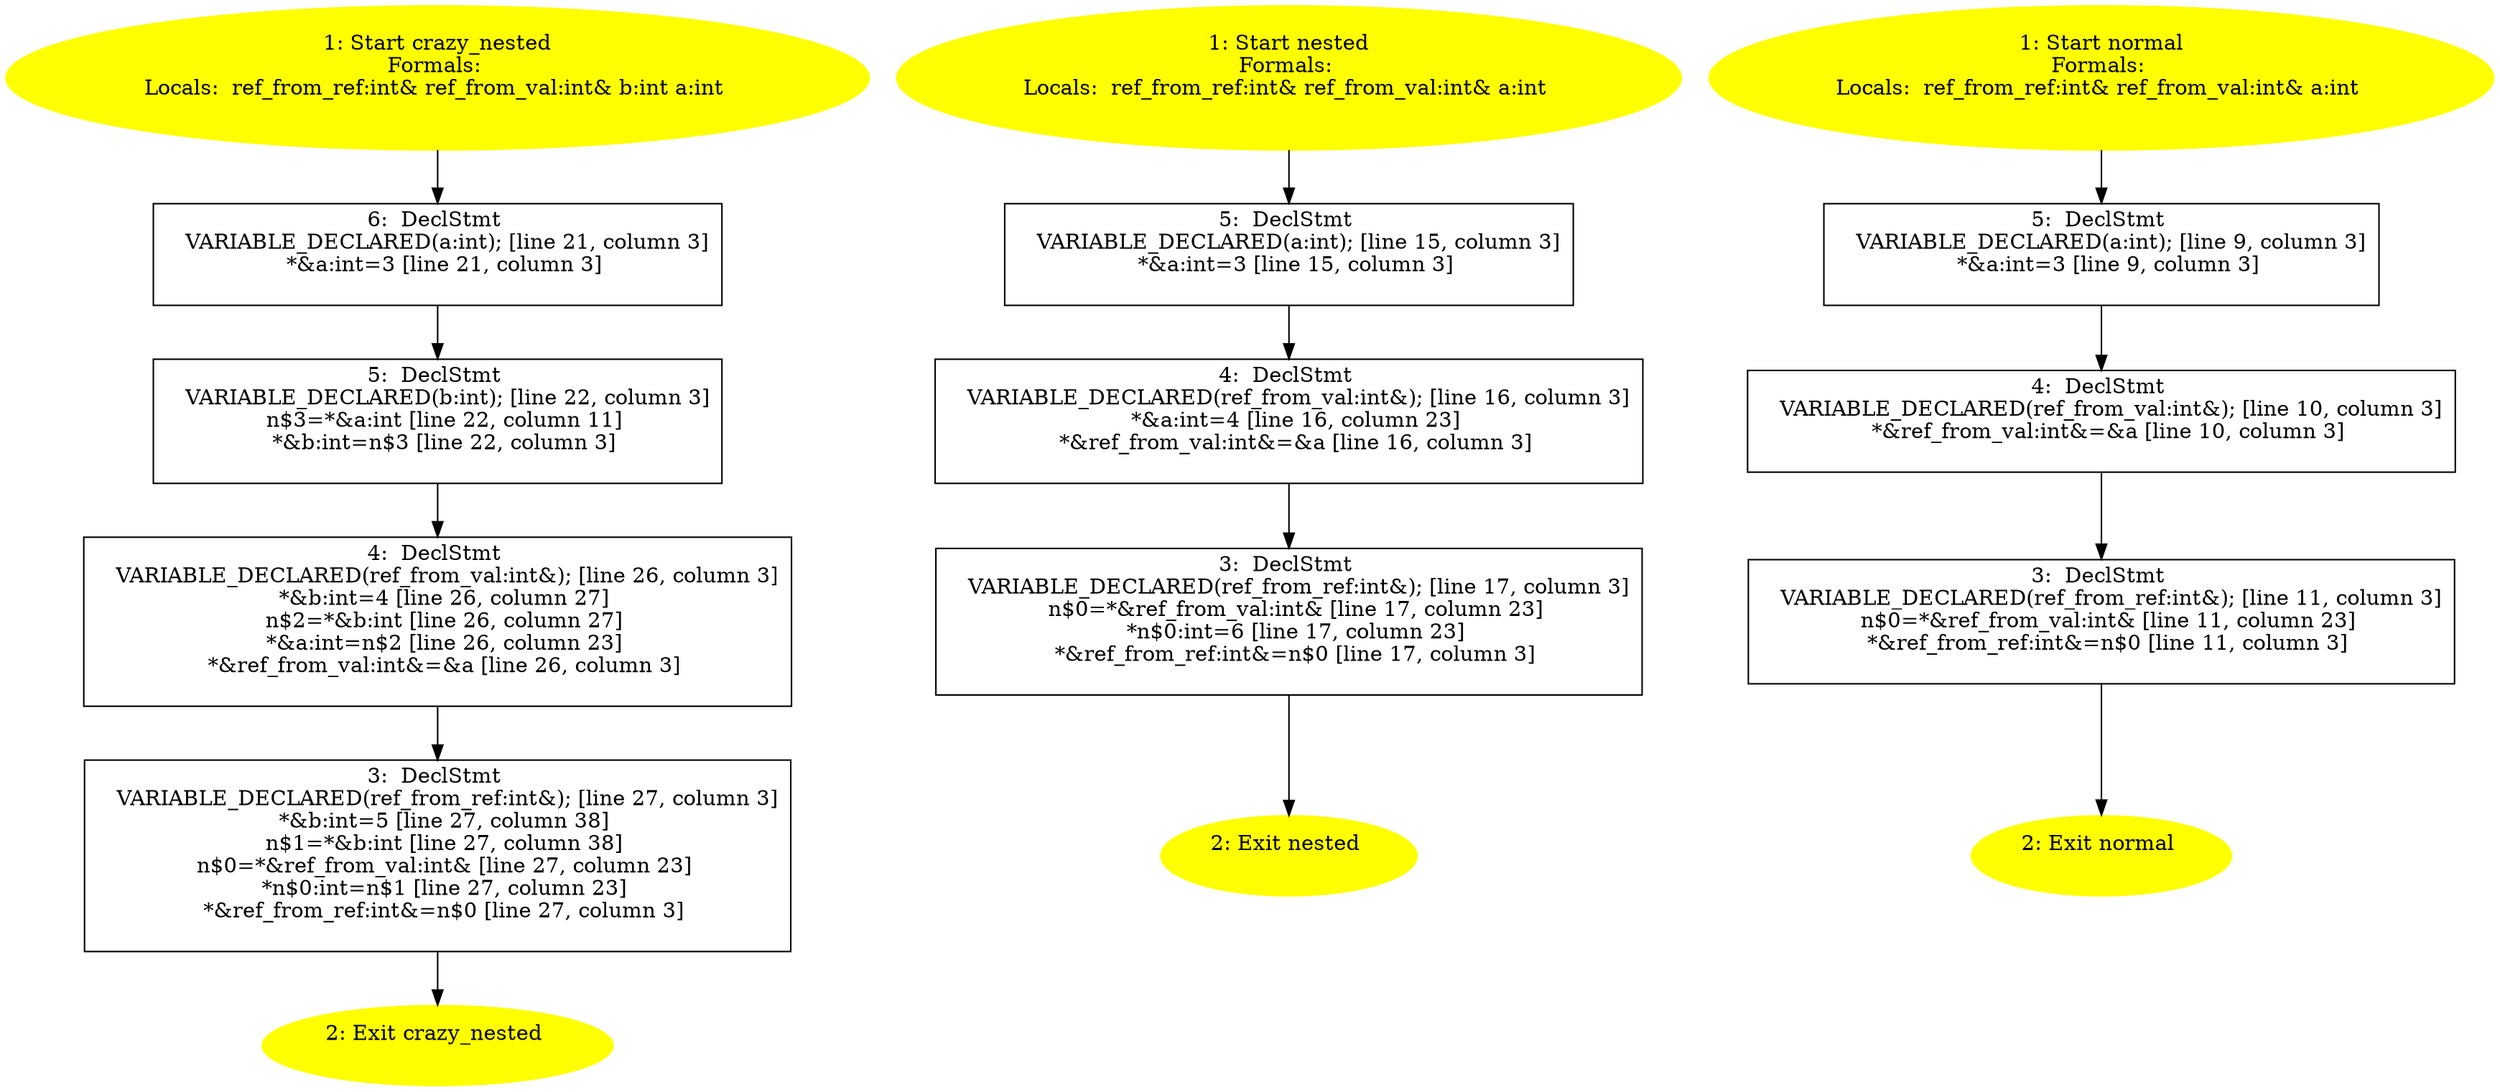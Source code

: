 /* @generated */
digraph cfg {
"crazy_nested#10001276026471322284.a3162fff8adcb89d_1" [label="1: Start crazy_nested\nFormals: \nLocals:  ref_from_ref:int& ref_from_val:int& b:int a:int \n  " color=yellow style=filled]
	

	 "crazy_nested#10001276026471322284.a3162fff8adcb89d_1" -> "crazy_nested#10001276026471322284.a3162fff8adcb89d_6" ;
"crazy_nested#10001276026471322284.a3162fff8adcb89d_2" [label="2: Exit crazy_nested \n  " color=yellow style=filled]
	

"crazy_nested#10001276026471322284.a3162fff8adcb89d_3" [label="3:  DeclStmt \n   VARIABLE_DECLARED(ref_from_ref:int&); [line 27, column 3]\n  *&b:int=5 [line 27, column 38]\n  n$1=*&b:int [line 27, column 38]\n  n$0=*&ref_from_val:int& [line 27, column 23]\n  *n$0:int=n$1 [line 27, column 23]\n  *&ref_from_ref:int&=n$0 [line 27, column 3]\n " shape="box"]
	

	 "crazy_nested#10001276026471322284.a3162fff8adcb89d_3" -> "crazy_nested#10001276026471322284.a3162fff8adcb89d_2" ;
"crazy_nested#10001276026471322284.a3162fff8adcb89d_4" [label="4:  DeclStmt \n   VARIABLE_DECLARED(ref_from_val:int&); [line 26, column 3]\n  *&b:int=4 [line 26, column 27]\n  n$2=*&b:int [line 26, column 27]\n  *&a:int=n$2 [line 26, column 23]\n  *&ref_from_val:int&=&a [line 26, column 3]\n " shape="box"]
	

	 "crazy_nested#10001276026471322284.a3162fff8adcb89d_4" -> "crazy_nested#10001276026471322284.a3162fff8adcb89d_3" ;
"crazy_nested#10001276026471322284.a3162fff8adcb89d_5" [label="5:  DeclStmt \n   VARIABLE_DECLARED(b:int); [line 22, column 3]\n  n$3=*&a:int [line 22, column 11]\n  *&b:int=n$3 [line 22, column 3]\n " shape="box"]
	

	 "crazy_nested#10001276026471322284.a3162fff8adcb89d_5" -> "crazy_nested#10001276026471322284.a3162fff8adcb89d_4" ;
"crazy_nested#10001276026471322284.a3162fff8adcb89d_6" [label="6:  DeclStmt \n   VARIABLE_DECLARED(a:int); [line 21, column 3]\n  *&a:int=3 [line 21, column 3]\n " shape="box"]
	

	 "crazy_nested#10001276026471322284.a3162fff8adcb89d_6" -> "crazy_nested#10001276026471322284.a3162fff8adcb89d_5" ;
"nested#4768179933025409429.17c34afcb279e8ad_1" [label="1: Start nested\nFormals: \nLocals:  ref_from_ref:int& ref_from_val:int& a:int \n  " color=yellow style=filled]
	

	 "nested#4768179933025409429.17c34afcb279e8ad_1" -> "nested#4768179933025409429.17c34afcb279e8ad_5" ;
"nested#4768179933025409429.17c34afcb279e8ad_2" [label="2: Exit nested \n  " color=yellow style=filled]
	

"nested#4768179933025409429.17c34afcb279e8ad_3" [label="3:  DeclStmt \n   VARIABLE_DECLARED(ref_from_ref:int&); [line 17, column 3]\n  n$0=*&ref_from_val:int& [line 17, column 23]\n  *n$0:int=6 [line 17, column 23]\n  *&ref_from_ref:int&=n$0 [line 17, column 3]\n " shape="box"]
	

	 "nested#4768179933025409429.17c34afcb279e8ad_3" -> "nested#4768179933025409429.17c34afcb279e8ad_2" ;
"nested#4768179933025409429.17c34afcb279e8ad_4" [label="4:  DeclStmt \n   VARIABLE_DECLARED(ref_from_val:int&); [line 16, column 3]\n  *&a:int=4 [line 16, column 23]\n  *&ref_from_val:int&=&a [line 16, column 3]\n " shape="box"]
	

	 "nested#4768179933025409429.17c34afcb279e8ad_4" -> "nested#4768179933025409429.17c34afcb279e8ad_3" ;
"nested#4768179933025409429.17c34afcb279e8ad_5" [label="5:  DeclStmt \n   VARIABLE_DECLARED(a:int); [line 15, column 3]\n  *&a:int=3 [line 15, column 3]\n " shape="box"]
	

	 "nested#4768179933025409429.17c34afcb279e8ad_5" -> "nested#4768179933025409429.17c34afcb279e8ad_4" ;
"normal#16009437256715545217.c7cd9ebbb6d7cc9f_1" [label="1: Start normal\nFormals: \nLocals:  ref_from_ref:int& ref_from_val:int& a:int \n  " color=yellow style=filled]
	

	 "normal#16009437256715545217.c7cd9ebbb6d7cc9f_1" -> "normal#16009437256715545217.c7cd9ebbb6d7cc9f_5" ;
"normal#16009437256715545217.c7cd9ebbb6d7cc9f_2" [label="2: Exit normal \n  " color=yellow style=filled]
	

"normal#16009437256715545217.c7cd9ebbb6d7cc9f_3" [label="3:  DeclStmt \n   VARIABLE_DECLARED(ref_from_ref:int&); [line 11, column 3]\n  n$0=*&ref_from_val:int& [line 11, column 23]\n  *&ref_from_ref:int&=n$0 [line 11, column 3]\n " shape="box"]
	

	 "normal#16009437256715545217.c7cd9ebbb6d7cc9f_3" -> "normal#16009437256715545217.c7cd9ebbb6d7cc9f_2" ;
"normal#16009437256715545217.c7cd9ebbb6d7cc9f_4" [label="4:  DeclStmt \n   VARIABLE_DECLARED(ref_from_val:int&); [line 10, column 3]\n  *&ref_from_val:int&=&a [line 10, column 3]\n " shape="box"]
	

	 "normal#16009437256715545217.c7cd9ebbb6d7cc9f_4" -> "normal#16009437256715545217.c7cd9ebbb6d7cc9f_3" ;
"normal#16009437256715545217.c7cd9ebbb6d7cc9f_5" [label="5:  DeclStmt \n   VARIABLE_DECLARED(a:int); [line 9, column 3]\n  *&a:int=3 [line 9, column 3]\n " shape="box"]
	

	 "normal#16009437256715545217.c7cd9ebbb6d7cc9f_5" -> "normal#16009437256715545217.c7cd9ebbb6d7cc9f_4" ;
}
